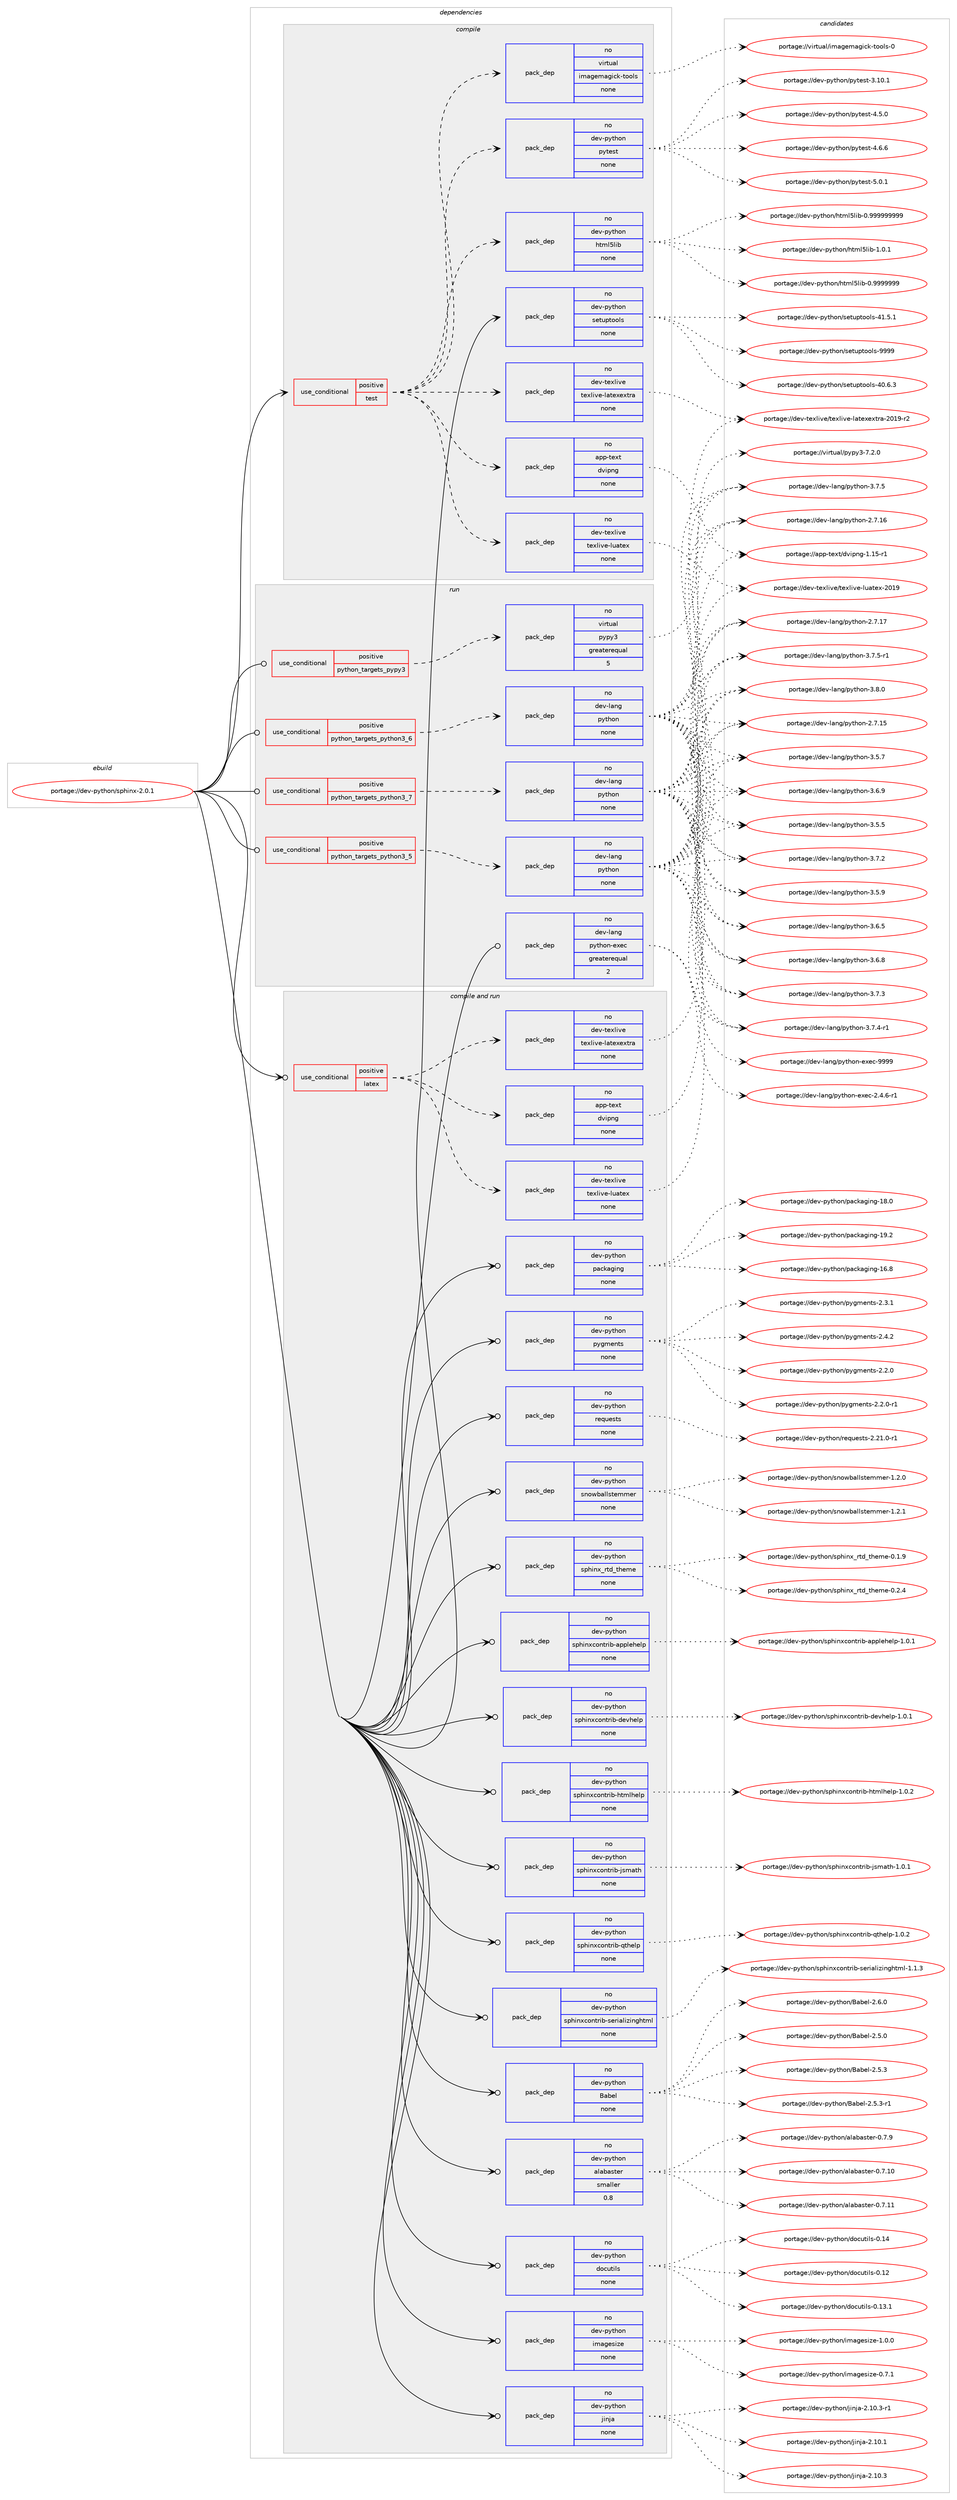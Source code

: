 digraph prolog {

# *************
# Graph options
# *************

newrank=true;
concentrate=true;
compound=true;
graph [rankdir=LR,fontname=Helvetica,fontsize=10,ranksep=1.5];#, ranksep=2.5, nodesep=0.2];
edge  [arrowhead=vee];
node  [fontname=Helvetica,fontsize=10];

# **********
# The ebuild
# **********

subgraph cluster_leftcol {
color=gray;
rank=same;
label=<<i>ebuild</i>>;
id [label="portage://dev-python/sphinx-2.0.1", color=red, width=4, href="../dev-python/sphinx-2.0.1.svg"];
}

# ****************
# The dependencies
# ****************

subgraph cluster_midcol {
color=gray;
label=<<i>dependencies</i>>;
subgraph cluster_compile {
fillcolor="#eeeeee";
style=filled;
label=<<i>compile</i>>;
subgraph cond38902 {
dependency172975 [label=<<TABLE BORDER="0" CELLBORDER="1" CELLSPACING="0" CELLPADDING="4"><TR><TD ROWSPAN="3" CELLPADDING="10">use_conditional</TD></TR><TR><TD>positive</TD></TR><TR><TD>test</TD></TR></TABLE>>, shape=none, color=red];
subgraph pack130670 {
dependency172976 [label=<<TABLE BORDER="0" CELLBORDER="1" CELLSPACING="0" CELLPADDING="4" WIDTH="220"><TR><TD ROWSPAN="6" CELLPADDING="30">pack_dep</TD></TR><TR><TD WIDTH="110">no</TD></TR><TR><TD>dev-python</TD></TR><TR><TD>html5lib</TD></TR><TR><TD>none</TD></TR><TR><TD></TD></TR></TABLE>>, shape=none, color=blue];
}
dependency172975:e -> dependency172976:w [weight=20,style="dashed",arrowhead="vee"];
subgraph pack130671 {
dependency172977 [label=<<TABLE BORDER="0" CELLBORDER="1" CELLSPACING="0" CELLPADDING="4" WIDTH="220"><TR><TD ROWSPAN="6" CELLPADDING="30">pack_dep</TD></TR><TR><TD WIDTH="110">no</TD></TR><TR><TD>dev-python</TD></TR><TR><TD>pytest</TD></TR><TR><TD>none</TD></TR><TR><TD></TD></TR></TABLE>>, shape=none, color=blue];
}
dependency172975:e -> dependency172977:w [weight=20,style="dashed",arrowhead="vee"];
subgraph pack130672 {
dependency172978 [label=<<TABLE BORDER="0" CELLBORDER="1" CELLSPACING="0" CELLPADDING="4" WIDTH="220"><TR><TD ROWSPAN="6" CELLPADDING="30">pack_dep</TD></TR><TR><TD WIDTH="110">no</TD></TR><TR><TD>virtual</TD></TR><TR><TD>imagemagick-tools</TD></TR><TR><TD>none</TD></TR><TR><TD></TD></TR></TABLE>>, shape=none, color=blue];
}
dependency172975:e -> dependency172978:w [weight=20,style="dashed",arrowhead="vee"];
subgraph pack130673 {
dependency172979 [label=<<TABLE BORDER="0" CELLBORDER="1" CELLSPACING="0" CELLPADDING="4" WIDTH="220"><TR><TD ROWSPAN="6" CELLPADDING="30">pack_dep</TD></TR><TR><TD WIDTH="110">no</TD></TR><TR><TD>dev-texlive</TD></TR><TR><TD>texlive-latexextra</TD></TR><TR><TD>none</TD></TR><TR><TD></TD></TR></TABLE>>, shape=none, color=blue];
}
dependency172975:e -> dependency172979:w [weight=20,style="dashed",arrowhead="vee"];
subgraph pack130674 {
dependency172980 [label=<<TABLE BORDER="0" CELLBORDER="1" CELLSPACING="0" CELLPADDING="4" WIDTH="220"><TR><TD ROWSPAN="6" CELLPADDING="30">pack_dep</TD></TR><TR><TD WIDTH="110">no</TD></TR><TR><TD>dev-texlive</TD></TR><TR><TD>texlive-luatex</TD></TR><TR><TD>none</TD></TR><TR><TD></TD></TR></TABLE>>, shape=none, color=blue];
}
dependency172975:e -> dependency172980:w [weight=20,style="dashed",arrowhead="vee"];
subgraph pack130675 {
dependency172981 [label=<<TABLE BORDER="0" CELLBORDER="1" CELLSPACING="0" CELLPADDING="4" WIDTH="220"><TR><TD ROWSPAN="6" CELLPADDING="30">pack_dep</TD></TR><TR><TD WIDTH="110">no</TD></TR><TR><TD>app-text</TD></TR><TR><TD>dvipng</TD></TR><TR><TD>none</TD></TR><TR><TD></TD></TR></TABLE>>, shape=none, color=blue];
}
dependency172975:e -> dependency172981:w [weight=20,style="dashed",arrowhead="vee"];
}
id:e -> dependency172975:w [weight=20,style="solid",arrowhead="vee"];
subgraph pack130676 {
dependency172982 [label=<<TABLE BORDER="0" CELLBORDER="1" CELLSPACING="0" CELLPADDING="4" WIDTH="220"><TR><TD ROWSPAN="6" CELLPADDING="30">pack_dep</TD></TR><TR><TD WIDTH="110">no</TD></TR><TR><TD>dev-python</TD></TR><TR><TD>setuptools</TD></TR><TR><TD>none</TD></TR><TR><TD></TD></TR></TABLE>>, shape=none, color=blue];
}
id:e -> dependency172982:w [weight=20,style="solid",arrowhead="vee"];
}
subgraph cluster_compileandrun {
fillcolor="#eeeeee";
style=filled;
label=<<i>compile and run</i>>;
subgraph cond38903 {
dependency172983 [label=<<TABLE BORDER="0" CELLBORDER="1" CELLSPACING="0" CELLPADDING="4"><TR><TD ROWSPAN="3" CELLPADDING="10">use_conditional</TD></TR><TR><TD>positive</TD></TR><TR><TD>latex</TD></TR></TABLE>>, shape=none, color=red];
subgraph pack130677 {
dependency172984 [label=<<TABLE BORDER="0" CELLBORDER="1" CELLSPACING="0" CELLPADDING="4" WIDTH="220"><TR><TD ROWSPAN="6" CELLPADDING="30">pack_dep</TD></TR><TR><TD WIDTH="110">no</TD></TR><TR><TD>dev-texlive</TD></TR><TR><TD>texlive-latexextra</TD></TR><TR><TD>none</TD></TR><TR><TD></TD></TR></TABLE>>, shape=none, color=blue];
}
dependency172983:e -> dependency172984:w [weight=20,style="dashed",arrowhead="vee"];
subgraph pack130678 {
dependency172985 [label=<<TABLE BORDER="0" CELLBORDER="1" CELLSPACING="0" CELLPADDING="4" WIDTH="220"><TR><TD ROWSPAN="6" CELLPADDING="30">pack_dep</TD></TR><TR><TD WIDTH="110">no</TD></TR><TR><TD>dev-texlive</TD></TR><TR><TD>texlive-luatex</TD></TR><TR><TD>none</TD></TR><TR><TD></TD></TR></TABLE>>, shape=none, color=blue];
}
dependency172983:e -> dependency172985:w [weight=20,style="dashed",arrowhead="vee"];
subgraph pack130679 {
dependency172986 [label=<<TABLE BORDER="0" CELLBORDER="1" CELLSPACING="0" CELLPADDING="4" WIDTH="220"><TR><TD ROWSPAN="6" CELLPADDING="30">pack_dep</TD></TR><TR><TD WIDTH="110">no</TD></TR><TR><TD>app-text</TD></TR><TR><TD>dvipng</TD></TR><TR><TD>none</TD></TR><TR><TD></TD></TR></TABLE>>, shape=none, color=blue];
}
dependency172983:e -> dependency172986:w [weight=20,style="dashed",arrowhead="vee"];
}
id:e -> dependency172983:w [weight=20,style="solid",arrowhead="odotvee"];
subgraph pack130680 {
dependency172987 [label=<<TABLE BORDER="0" CELLBORDER="1" CELLSPACING="0" CELLPADDING="4" WIDTH="220"><TR><TD ROWSPAN="6" CELLPADDING="30">pack_dep</TD></TR><TR><TD WIDTH="110">no</TD></TR><TR><TD>dev-python</TD></TR><TR><TD>Babel</TD></TR><TR><TD>none</TD></TR><TR><TD></TD></TR></TABLE>>, shape=none, color=blue];
}
id:e -> dependency172987:w [weight=20,style="solid",arrowhead="odotvee"];
subgraph pack130681 {
dependency172988 [label=<<TABLE BORDER="0" CELLBORDER="1" CELLSPACING="0" CELLPADDING="4" WIDTH="220"><TR><TD ROWSPAN="6" CELLPADDING="30">pack_dep</TD></TR><TR><TD WIDTH="110">no</TD></TR><TR><TD>dev-python</TD></TR><TR><TD>alabaster</TD></TR><TR><TD>smaller</TD></TR><TR><TD>0.8</TD></TR></TABLE>>, shape=none, color=blue];
}
id:e -> dependency172988:w [weight=20,style="solid",arrowhead="odotvee"];
subgraph pack130682 {
dependency172989 [label=<<TABLE BORDER="0" CELLBORDER="1" CELLSPACING="0" CELLPADDING="4" WIDTH="220"><TR><TD ROWSPAN="6" CELLPADDING="30">pack_dep</TD></TR><TR><TD WIDTH="110">no</TD></TR><TR><TD>dev-python</TD></TR><TR><TD>docutils</TD></TR><TR><TD>none</TD></TR><TR><TD></TD></TR></TABLE>>, shape=none, color=blue];
}
id:e -> dependency172989:w [weight=20,style="solid",arrowhead="odotvee"];
subgraph pack130683 {
dependency172990 [label=<<TABLE BORDER="0" CELLBORDER="1" CELLSPACING="0" CELLPADDING="4" WIDTH="220"><TR><TD ROWSPAN="6" CELLPADDING="30">pack_dep</TD></TR><TR><TD WIDTH="110">no</TD></TR><TR><TD>dev-python</TD></TR><TR><TD>imagesize</TD></TR><TR><TD>none</TD></TR><TR><TD></TD></TR></TABLE>>, shape=none, color=blue];
}
id:e -> dependency172990:w [weight=20,style="solid",arrowhead="odotvee"];
subgraph pack130684 {
dependency172991 [label=<<TABLE BORDER="0" CELLBORDER="1" CELLSPACING="0" CELLPADDING="4" WIDTH="220"><TR><TD ROWSPAN="6" CELLPADDING="30">pack_dep</TD></TR><TR><TD WIDTH="110">no</TD></TR><TR><TD>dev-python</TD></TR><TR><TD>jinja</TD></TR><TR><TD>none</TD></TR><TR><TD></TD></TR></TABLE>>, shape=none, color=blue];
}
id:e -> dependency172991:w [weight=20,style="solid",arrowhead="odotvee"];
subgraph pack130685 {
dependency172992 [label=<<TABLE BORDER="0" CELLBORDER="1" CELLSPACING="0" CELLPADDING="4" WIDTH="220"><TR><TD ROWSPAN="6" CELLPADDING="30">pack_dep</TD></TR><TR><TD WIDTH="110">no</TD></TR><TR><TD>dev-python</TD></TR><TR><TD>packaging</TD></TR><TR><TD>none</TD></TR><TR><TD></TD></TR></TABLE>>, shape=none, color=blue];
}
id:e -> dependency172992:w [weight=20,style="solid",arrowhead="odotvee"];
subgraph pack130686 {
dependency172993 [label=<<TABLE BORDER="0" CELLBORDER="1" CELLSPACING="0" CELLPADDING="4" WIDTH="220"><TR><TD ROWSPAN="6" CELLPADDING="30">pack_dep</TD></TR><TR><TD WIDTH="110">no</TD></TR><TR><TD>dev-python</TD></TR><TR><TD>pygments</TD></TR><TR><TD>none</TD></TR><TR><TD></TD></TR></TABLE>>, shape=none, color=blue];
}
id:e -> dependency172993:w [weight=20,style="solid",arrowhead="odotvee"];
subgraph pack130687 {
dependency172994 [label=<<TABLE BORDER="0" CELLBORDER="1" CELLSPACING="0" CELLPADDING="4" WIDTH="220"><TR><TD ROWSPAN="6" CELLPADDING="30">pack_dep</TD></TR><TR><TD WIDTH="110">no</TD></TR><TR><TD>dev-python</TD></TR><TR><TD>requests</TD></TR><TR><TD>none</TD></TR><TR><TD></TD></TR></TABLE>>, shape=none, color=blue];
}
id:e -> dependency172994:w [weight=20,style="solid",arrowhead="odotvee"];
subgraph pack130688 {
dependency172995 [label=<<TABLE BORDER="0" CELLBORDER="1" CELLSPACING="0" CELLPADDING="4" WIDTH="220"><TR><TD ROWSPAN="6" CELLPADDING="30">pack_dep</TD></TR><TR><TD WIDTH="110">no</TD></TR><TR><TD>dev-python</TD></TR><TR><TD>snowballstemmer</TD></TR><TR><TD>none</TD></TR><TR><TD></TD></TR></TABLE>>, shape=none, color=blue];
}
id:e -> dependency172995:w [weight=20,style="solid",arrowhead="odotvee"];
subgraph pack130689 {
dependency172996 [label=<<TABLE BORDER="0" CELLBORDER="1" CELLSPACING="0" CELLPADDING="4" WIDTH="220"><TR><TD ROWSPAN="6" CELLPADDING="30">pack_dep</TD></TR><TR><TD WIDTH="110">no</TD></TR><TR><TD>dev-python</TD></TR><TR><TD>sphinx_rtd_theme</TD></TR><TR><TD>none</TD></TR><TR><TD></TD></TR></TABLE>>, shape=none, color=blue];
}
id:e -> dependency172996:w [weight=20,style="solid",arrowhead="odotvee"];
subgraph pack130690 {
dependency172997 [label=<<TABLE BORDER="0" CELLBORDER="1" CELLSPACING="0" CELLPADDING="4" WIDTH="220"><TR><TD ROWSPAN="6" CELLPADDING="30">pack_dep</TD></TR><TR><TD WIDTH="110">no</TD></TR><TR><TD>dev-python</TD></TR><TR><TD>sphinxcontrib-applehelp</TD></TR><TR><TD>none</TD></TR><TR><TD></TD></TR></TABLE>>, shape=none, color=blue];
}
id:e -> dependency172997:w [weight=20,style="solid",arrowhead="odotvee"];
subgraph pack130691 {
dependency172998 [label=<<TABLE BORDER="0" CELLBORDER="1" CELLSPACING="0" CELLPADDING="4" WIDTH="220"><TR><TD ROWSPAN="6" CELLPADDING="30">pack_dep</TD></TR><TR><TD WIDTH="110">no</TD></TR><TR><TD>dev-python</TD></TR><TR><TD>sphinxcontrib-devhelp</TD></TR><TR><TD>none</TD></TR><TR><TD></TD></TR></TABLE>>, shape=none, color=blue];
}
id:e -> dependency172998:w [weight=20,style="solid",arrowhead="odotvee"];
subgraph pack130692 {
dependency172999 [label=<<TABLE BORDER="0" CELLBORDER="1" CELLSPACING="0" CELLPADDING="4" WIDTH="220"><TR><TD ROWSPAN="6" CELLPADDING="30">pack_dep</TD></TR><TR><TD WIDTH="110">no</TD></TR><TR><TD>dev-python</TD></TR><TR><TD>sphinxcontrib-htmlhelp</TD></TR><TR><TD>none</TD></TR><TR><TD></TD></TR></TABLE>>, shape=none, color=blue];
}
id:e -> dependency172999:w [weight=20,style="solid",arrowhead="odotvee"];
subgraph pack130693 {
dependency173000 [label=<<TABLE BORDER="0" CELLBORDER="1" CELLSPACING="0" CELLPADDING="4" WIDTH="220"><TR><TD ROWSPAN="6" CELLPADDING="30">pack_dep</TD></TR><TR><TD WIDTH="110">no</TD></TR><TR><TD>dev-python</TD></TR><TR><TD>sphinxcontrib-jsmath</TD></TR><TR><TD>none</TD></TR><TR><TD></TD></TR></TABLE>>, shape=none, color=blue];
}
id:e -> dependency173000:w [weight=20,style="solid",arrowhead="odotvee"];
subgraph pack130694 {
dependency173001 [label=<<TABLE BORDER="0" CELLBORDER="1" CELLSPACING="0" CELLPADDING="4" WIDTH="220"><TR><TD ROWSPAN="6" CELLPADDING="30">pack_dep</TD></TR><TR><TD WIDTH="110">no</TD></TR><TR><TD>dev-python</TD></TR><TR><TD>sphinxcontrib-qthelp</TD></TR><TR><TD>none</TD></TR><TR><TD></TD></TR></TABLE>>, shape=none, color=blue];
}
id:e -> dependency173001:w [weight=20,style="solid",arrowhead="odotvee"];
subgraph pack130695 {
dependency173002 [label=<<TABLE BORDER="0" CELLBORDER="1" CELLSPACING="0" CELLPADDING="4" WIDTH="220"><TR><TD ROWSPAN="6" CELLPADDING="30">pack_dep</TD></TR><TR><TD WIDTH="110">no</TD></TR><TR><TD>dev-python</TD></TR><TR><TD>sphinxcontrib-serializinghtml</TD></TR><TR><TD>none</TD></TR><TR><TD></TD></TR></TABLE>>, shape=none, color=blue];
}
id:e -> dependency173002:w [weight=20,style="solid",arrowhead="odotvee"];
}
subgraph cluster_run {
fillcolor="#eeeeee";
style=filled;
label=<<i>run</i>>;
subgraph cond38904 {
dependency173003 [label=<<TABLE BORDER="0" CELLBORDER="1" CELLSPACING="0" CELLPADDING="4"><TR><TD ROWSPAN="3" CELLPADDING="10">use_conditional</TD></TR><TR><TD>positive</TD></TR><TR><TD>python_targets_pypy3</TD></TR></TABLE>>, shape=none, color=red];
subgraph pack130696 {
dependency173004 [label=<<TABLE BORDER="0" CELLBORDER="1" CELLSPACING="0" CELLPADDING="4" WIDTH="220"><TR><TD ROWSPAN="6" CELLPADDING="30">pack_dep</TD></TR><TR><TD WIDTH="110">no</TD></TR><TR><TD>virtual</TD></TR><TR><TD>pypy3</TD></TR><TR><TD>greaterequal</TD></TR><TR><TD>5</TD></TR></TABLE>>, shape=none, color=blue];
}
dependency173003:e -> dependency173004:w [weight=20,style="dashed",arrowhead="vee"];
}
id:e -> dependency173003:w [weight=20,style="solid",arrowhead="odot"];
subgraph cond38905 {
dependency173005 [label=<<TABLE BORDER="0" CELLBORDER="1" CELLSPACING="0" CELLPADDING="4"><TR><TD ROWSPAN="3" CELLPADDING="10">use_conditional</TD></TR><TR><TD>positive</TD></TR><TR><TD>python_targets_python3_5</TD></TR></TABLE>>, shape=none, color=red];
subgraph pack130697 {
dependency173006 [label=<<TABLE BORDER="0" CELLBORDER="1" CELLSPACING="0" CELLPADDING="4" WIDTH="220"><TR><TD ROWSPAN="6" CELLPADDING="30">pack_dep</TD></TR><TR><TD WIDTH="110">no</TD></TR><TR><TD>dev-lang</TD></TR><TR><TD>python</TD></TR><TR><TD>none</TD></TR><TR><TD></TD></TR></TABLE>>, shape=none, color=blue];
}
dependency173005:e -> dependency173006:w [weight=20,style="dashed",arrowhead="vee"];
}
id:e -> dependency173005:w [weight=20,style="solid",arrowhead="odot"];
subgraph cond38906 {
dependency173007 [label=<<TABLE BORDER="0" CELLBORDER="1" CELLSPACING="0" CELLPADDING="4"><TR><TD ROWSPAN="3" CELLPADDING="10">use_conditional</TD></TR><TR><TD>positive</TD></TR><TR><TD>python_targets_python3_6</TD></TR></TABLE>>, shape=none, color=red];
subgraph pack130698 {
dependency173008 [label=<<TABLE BORDER="0" CELLBORDER="1" CELLSPACING="0" CELLPADDING="4" WIDTH="220"><TR><TD ROWSPAN="6" CELLPADDING="30">pack_dep</TD></TR><TR><TD WIDTH="110">no</TD></TR><TR><TD>dev-lang</TD></TR><TR><TD>python</TD></TR><TR><TD>none</TD></TR><TR><TD></TD></TR></TABLE>>, shape=none, color=blue];
}
dependency173007:e -> dependency173008:w [weight=20,style="dashed",arrowhead="vee"];
}
id:e -> dependency173007:w [weight=20,style="solid",arrowhead="odot"];
subgraph cond38907 {
dependency173009 [label=<<TABLE BORDER="0" CELLBORDER="1" CELLSPACING="0" CELLPADDING="4"><TR><TD ROWSPAN="3" CELLPADDING="10">use_conditional</TD></TR><TR><TD>positive</TD></TR><TR><TD>python_targets_python3_7</TD></TR></TABLE>>, shape=none, color=red];
subgraph pack130699 {
dependency173010 [label=<<TABLE BORDER="0" CELLBORDER="1" CELLSPACING="0" CELLPADDING="4" WIDTH="220"><TR><TD ROWSPAN="6" CELLPADDING="30">pack_dep</TD></TR><TR><TD WIDTH="110">no</TD></TR><TR><TD>dev-lang</TD></TR><TR><TD>python</TD></TR><TR><TD>none</TD></TR><TR><TD></TD></TR></TABLE>>, shape=none, color=blue];
}
dependency173009:e -> dependency173010:w [weight=20,style="dashed",arrowhead="vee"];
}
id:e -> dependency173009:w [weight=20,style="solid",arrowhead="odot"];
subgraph pack130700 {
dependency173011 [label=<<TABLE BORDER="0" CELLBORDER="1" CELLSPACING="0" CELLPADDING="4" WIDTH="220"><TR><TD ROWSPAN="6" CELLPADDING="30">pack_dep</TD></TR><TR><TD WIDTH="110">no</TD></TR><TR><TD>dev-lang</TD></TR><TR><TD>python-exec</TD></TR><TR><TD>greaterequal</TD></TR><TR><TD>2</TD></TR></TABLE>>, shape=none, color=blue];
}
id:e -> dependency173011:w [weight=20,style="solid",arrowhead="odot"];
}
}

# **************
# The candidates
# **************

subgraph cluster_choices {
rank=same;
color=gray;
label=<<i>candidates</i>>;

subgraph choice130670 {
color=black;
nodesep=1;
choiceportage1001011184511212111610411111047104116109108531081059845484657575757575757 [label="portage://dev-python/html5lib-0.9999999", color=red, width=4,href="../dev-python/html5lib-0.9999999.svg"];
choiceportage10010111845112121116104111110471041161091085310810598454846575757575757575757 [label="portage://dev-python/html5lib-0.999999999", color=red, width=4,href="../dev-python/html5lib-0.999999999.svg"];
choiceportage10010111845112121116104111110471041161091085310810598454946484649 [label="portage://dev-python/html5lib-1.0.1", color=red, width=4,href="../dev-python/html5lib-1.0.1.svg"];
dependency172976:e -> choiceportage1001011184511212111610411111047104116109108531081059845484657575757575757:w [style=dotted,weight="100"];
dependency172976:e -> choiceportage10010111845112121116104111110471041161091085310810598454846575757575757575757:w [style=dotted,weight="100"];
dependency172976:e -> choiceportage10010111845112121116104111110471041161091085310810598454946484649:w [style=dotted,weight="100"];
}
subgraph choice130671 {
color=black;
nodesep=1;
choiceportage100101118451121211161041111104711212111610111511645514649484649 [label="portage://dev-python/pytest-3.10.1", color=red, width=4,href="../dev-python/pytest-3.10.1.svg"];
choiceportage1001011184511212111610411111047112121116101115116455246534648 [label="portage://dev-python/pytest-4.5.0", color=red, width=4,href="../dev-python/pytest-4.5.0.svg"];
choiceportage1001011184511212111610411111047112121116101115116455246544654 [label="portage://dev-python/pytest-4.6.6", color=red, width=4,href="../dev-python/pytest-4.6.6.svg"];
choiceportage1001011184511212111610411111047112121116101115116455346484649 [label="portage://dev-python/pytest-5.0.1", color=red, width=4,href="../dev-python/pytest-5.0.1.svg"];
dependency172977:e -> choiceportage100101118451121211161041111104711212111610111511645514649484649:w [style=dotted,weight="100"];
dependency172977:e -> choiceportage1001011184511212111610411111047112121116101115116455246534648:w [style=dotted,weight="100"];
dependency172977:e -> choiceportage1001011184511212111610411111047112121116101115116455246544654:w [style=dotted,weight="100"];
dependency172977:e -> choiceportage1001011184511212111610411111047112121116101115116455346484649:w [style=dotted,weight="100"];
}
subgraph choice130672 {
color=black;
nodesep=1;
choiceportage1181051141161179710847105109971031011099710310599107451161111111081154548 [label="portage://virtual/imagemagick-tools-0", color=red, width=4,href="../virtual/imagemagick-tools-0.svg"];
dependency172978:e -> choiceportage1181051141161179710847105109971031011099710310599107451161111111081154548:w [style=dotted,weight="100"];
}
subgraph choice130673 {
color=black;
nodesep=1;
choiceportage100101118451161011201081051181014711610112010810511810145108971161011201011201161149745504849574511450 [label="portage://dev-texlive/texlive-latexextra-2019-r2", color=red, width=4,href="../dev-texlive/texlive-latexextra-2019-r2.svg"];
dependency172979:e -> choiceportage100101118451161011201081051181014711610112010810511810145108971161011201011201161149745504849574511450:w [style=dotted,weight="100"];
}
subgraph choice130674 {
color=black;
nodesep=1;
choiceportage100101118451161011201081051181014711610112010810511810145108117971161011204550484957 [label="portage://dev-texlive/texlive-luatex-2019", color=red, width=4,href="../dev-texlive/texlive-luatex-2019.svg"];
dependency172980:e -> choiceportage100101118451161011201081051181014711610112010810511810145108117971161011204550484957:w [style=dotted,weight="100"];
}
subgraph choice130675 {
color=black;
nodesep=1;
choiceportage97112112451161011201164710011810511211010345494649534511449 [label="portage://app-text/dvipng-1.15-r1", color=red, width=4,href="../app-text/dvipng-1.15-r1.svg"];
dependency172981:e -> choiceportage97112112451161011201164710011810511211010345494649534511449:w [style=dotted,weight="100"];
}
subgraph choice130676 {
color=black;
nodesep=1;
choiceportage100101118451121211161041111104711510111611711211611111110811545524846544651 [label="portage://dev-python/setuptools-40.6.3", color=red, width=4,href="../dev-python/setuptools-40.6.3.svg"];
choiceportage100101118451121211161041111104711510111611711211611111110811545524946534649 [label="portage://dev-python/setuptools-41.5.1", color=red, width=4,href="../dev-python/setuptools-41.5.1.svg"];
choiceportage10010111845112121116104111110471151011161171121161111111081154557575757 [label="portage://dev-python/setuptools-9999", color=red, width=4,href="../dev-python/setuptools-9999.svg"];
dependency172982:e -> choiceportage100101118451121211161041111104711510111611711211611111110811545524846544651:w [style=dotted,weight="100"];
dependency172982:e -> choiceportage100101118451121211161041111104711510111611711211611111110811545524946534649:w [style=dotted,weight="100"];
dependency172982:e -> choiceportage10010111845112121116104111110471151011161171121161111111081154557575757:w [style=dotted,weight="100"];
}
subgraph choice130677 {
color=black;
nodesep=1;
choiceportage100101118451161011201081051181014711610112010810511810145108971161011201011201161149745504849574511450 [label="portage://dev-texlive/texlive-latexextra-2019-r2", color=red, width=4,href="../dev-texlive/texlive-latexextra-2019-r2.svg"];
dependency172984:e -> choiceportage100101118451161011201081051181014711610112010810511810145108971161011201011201161149745504849574511450:w [style=dotted,weight="100"];
}
subgraph choice130678 {
color=black;
nodesep=1;
choiceportage100101118451161011201081051181014711610112010810511810145108117971161011204550484957 [label="portage://dev-texlive/texlive-luatex-2019", color=red, width=4,href="../dev-texlive/texlive-luatex-2019.svg"];
dependency172985:e -> choiceportage100101118451161011201081051181014711610112010810511810145108117971161011204550484957:w [style=dotted,weight="100"];
}
subgraph choice130679 {
color=black;
nodesep=1;
choiceportage97112112451161011201164710011810511211010345494649534511449 [label="portage://app-text/dvipng-1.15-r1", color=red, width=4,href="../app-text/dvipng-1.15-r1.svg"];
dependency172986:e -> choiceportage97112112451161011201164710011810511211010345494649534511449:w [style=dotted,weight="100"];
}
subgraph choice130680 {
color=black;
nodesep=1;
choiceportage1001011184511212111610411111047669798101108455046534648 [label="portage://dev-python/Babel-2.5.0", color=red, width=4,href="../dev-python/Babel-2.5.0.svg"];
choiceportage1001011184511212111610411111047669798101108455046534651 [label="portage://dev-python/Babel-2.5.3", color=red, width=4,href="../dev-python/Babel-2.5.3.svg"];
choiceportage10010111845112121116104111110476697981011084550465346514511449 [label="portage://dev-python/Babel-2.5.3-r1", color=red, width=4,href="../dev-python/Babel-2.5.3-r1.svg"];
choiceportage1001011184511212111610411111047669798101108455046544648 [label="portage://dev-python/Babel-2.6.0", color=red, width=4,href="../dev-python/Babel-2.6.0.svg"];
dependency172987:e -> choiceportage1001011184511212111610411111047669798101108455046534648:w [style=dotted,weight="100"];
dependency172987:e -> choiceportage1001011184511212111610411111047669798101108455046534651:w [style=dotted,weight="100"];
dependency172987:e -> choiceportage10010111845112121116104111110476697981011084550465346514511449:w [style=dotted,weight="100"];
dependency172987:e -> choiceportage1001011184511212111610411111047669798101108455046544648:w [style=dotted,weight="100"];
}
subgraph choice130681 {
color=black;
nodesep=1;
choiceportage10010111845112121116104111110479710897989711511610111445484655464948 [label="portage://dev-python/alabaster-0.7.10", color=red, width=4,href="../dev-python/alabaster-0.7.10.svg"];
choiceportage10010111845112121116104111110479710897989711511610111445484655464949 [label="portage://dev-python/alabaster-0.7.11", color=red, width=4,href="../dev-python/alabaster-0.7.11.svg"];
choiceportage100101118451121211161041111104797108979897115116101114454846554657 [label="portage://dev-python/alabaster-0.7.9", color=red, width=4,href="../dev-python/alabaster-0.7.9.svg"];
dependency172988:e -> choiceportage10010111845112121116104111110479710897989711511610111445484655464948:w [style=dotted,weight="100"];
dependency172988:e -> choiceportage10010111845112121116104111110479710897989711511610111445484655464949:w [style=dotted,weight="100"];
dependency172988:e -> choiceportage100101118451121211161041111104797108979897115116101114454846554657:w [style=dotted,weight="100"];
}
subgraph choice130682 {
color=black;
nodesep=1;
choiceportage1001011184511212111610411111047100111991171161051081154548464950 [label="portage://dev-python/docutils-0.12", color=red, width=4,href="../dev-python/docutils-0.12.svg"];
choiceportage10010111845112121116104111110471001119911711610510811545484649514649 [label="portage://dev-python/docutils-0.13.1", color=red, width=4,href="../dev-python/docutils-0.13.1.svg"];
choiceportage1001011184511212111610411111047100111991171161051081154548464952 [label="portage://dev-python/docutils-0.14", color=red, width=4,href="../dev-python/docutils-0.14.svg"];
dependency172989:e -> choiceportage1001011184511212111610411111047100111991171161051081154548464950:w [style=dotted,weight="100"];
dependency172989:e -> choiceportage10010111845112121116104111110471001119911711610510811545484649514649:w [style=dotted,weight="100"];
dependency172989:e -> choiceportage1001011184511212111610411111047100111991171161051081154548464952:w [style=dotted,weight="100"];
}
subgraph choice130683 {
color=black;
nodesep=1;
choiceportage100101118451121211161041111104710510997103101115105122101454846554649 [label="portage://dev-python/imagesize-0.7.1", color=red, width=4,href="../dev-python/imagesize-0.7.1.svg"];
choiceportage100101118451121211161041111104710510997103101115105122101454946484648 [label="portage://dev-python/imagesize-1.0.0", color=red, width=4,href="../dev-python/imagesize-1.0.0.svg"];
dependency172990:e -> choiceportage100101118451121211161041111104710510997103101115105122101454846554649:w [style=dotted,weight="100"];
dependency172990:e -> choiceportage100101118451121211161041111104710510997103101115105122101454946484648:w [style=dotted,weight="100"];
}
subgraph choice130684 {
color=black;
nodesep=1;
choiceportage10010111845112121116104111110471061051101069745504649484649 [label="portage://dev-python/jinja-2.10.1", color=red, width=4,href="../dev-python/jinja-2.10.1.svg"];
choiceportage10010111845112121116104111110471061051101069745504649484651 [label="portage://dev-python/jinja-2.10.3", color=red, width=4,href="../dev-python/jinja-2.10.3.svg"];
choiceportage100101118451121211161041111104710610511010697455046494846514511449 [label="portage://dev-python/jinja-2.10.3-r1", color=red, width=4,href="../dev-python/jinja-2.10.3-r1.svg"];
dependency172991:e -> choiceportage10010111845112121116104111110471061051101069745504649484649:w [style=dotted,weight="100"];
dependency172991:e -> choiceportage10010111845112121116104111110471061051101069745504649484651:w [style=dotted,weight="100"];
dependency172991:e -> choiceportage100101118451121211161041111104710610511010697455046494846514511449:w [style=dotted,weight="100"];
}
subgraph choice130685 {
color=black;
nodesep=1;
choiceportage10010111845112121116104111110471129799107971031051101034549544656 [label="portage://dev-python/packaging-16.8", color=red, width=4,href="../dev-python/packaging-16.8.svg"];
choiceportage10010111845112121116104111110471129799107971031051101034549564648 [label="portage://dev-python/packaging-18.0", color=red, width=4,href="../dev-python/packaging-18.0.svg"];
choiceportage10010111845112121116104111110471129799107971031051101034549574650 [label="portage://dev-python/packaging-19.2", color=red, width=4,href="../dev-python/packaging-19.2.svg"];
dependency172992:e -> choiceportage10010111845112121116104111110471129799107971031051101034549544656:w [style=dotted,weight="100"];
dependency172992:e -> choiceportage10010111845112121116104111110471129799107971031051101034549564648:w [style=dotted,weight="100"];
dependency172992:e -> choiceportage10010111845112121116104111110471129799107971031051101034549574650:w [style=dotted,weight="100"];
}
subgraph choice130686 {
color=black;
nodesep=1;
choiceportage1001011184511212111610411111047112121103109101110116115455046504648 [label="portage://dev-python/pygments-2.2.0", color=red, width=4,href="../dev-python/pygments-2.2.0.svg"];
choiceportage10010111845112121116104111110471121211031091011101161154550465046484511449 [label="portage://dev-python/pygments-2.2.0-r1", color=red, width=4,href="../dev-python/pygments-2.2.0-r1.svg"];
choiceportage1001011184511212111610411111047112121103109101110116115455046514649 [label="portage://dev-python/pygments-2.3.1", color=red, width=4,href="../dev-python/pygments-2.3.1.svg"];
choiceportage1001011184511212111610411111047112121103109101110116115455046524650 [label="portage://dev-python/pygments-2.4.2", color=red, width=4,href="../dev-python/pygments-2.4.2.svg"];
dependency172993:e -> choiceportage1001011184511212111610411111047112121103109101110116115455046504648:w [style=dotted,weight="100"];
dependency172993:e -> choiceportage10010111845112121116104111110471121211031091011101161154550465046484511449:w [style=dotted,weight="100"];
dependency172993:e -> choiceportage1001011184511212111610411111047112121103109101110116115455046514649:w [style=dotted,weight="100"];
dependency172993:e -> choiceportage1001011184511212111610411111047112121103109101110116115455046524650:w [style=dotted,weight="100"];
}
subgraph choice130687 {
color=black;
nodesep=1;
choiceportage1001011184511212111610411111047114101113117101115116115455046504946484511449 [label="portage://dev-python/requests-2.21.0-r1", color=red, width=4,href="../dev-python/requests-2.21.0-r1.svg"];
dependency172994:e -> choiceportage1001011184511212111610411111047114101113117101115116115455046504946484511449:w [style=dotted,weight="100"];
}
subgraph choice130688 {
color=black;
nodesep=1;
choiceportage10010111845112121116104111110471151101111199897108108115116101109109101114454946504648 [label="portage://dev-python/snowballstemmer-1.2.0", color=red, width=4,href="../dev-python/snowballstemmer-1.2.0.svg"];
choiceportage10010111845112121116104111110471151101111199897108108115116101109109101114454946504649 [label="portage://dev-python/snowballstemmer-1.2.1", color=red, width=4,href="../dev-python/snowballstemmer-1.2.1.svg"];
dependency172995:e -> choiceportage10010111845112121116104111110471151101111199897108108115116101109109101114454946504648:w [style=dotted,weight="100"];
dependency172995:e -> choiceportage10010111845112121116104111110471151101111199897108108115116101109109101114454946504649:w [style=dotted,weight="100"];
}
subgraph choice130689 {
color=black;
nodesep=1;
choiceportage10010111845112121116104111110471151121041051101209511411610095116104101109101454846494657 [label="portage://dev-python/sphinx_rtd_theme-0.1.9", color=red, width=4,href="../dev-python/sphinx_rtd_theme-0.1.9.svg"];
choiceportage10010111845112121116104111110471151121041051101209511411610095116104101109101454846504652 [label="portage://dev-python/sphinx_rtd_theme-0.2.4", color=red, width=4,href="../dev-python/sphinx_rtd_theme-0.2.4.svg"];
dependency172996:e -> choiceportage10010111845112121116104111110471151121041051101209511411610095116104101109101454846494657:w [style=dotted,weight="100"];
dependency172996:e -> choiceportage10010111845112121116104111110471151121041051101209511411610095116104101109101454846504652:w [style=dotted,weight="100"];
}
subgraph choice130690 {
color=black;
nodesep=1;
choiceportage100101118451121211161041111104711511210410511012099111110116114105984597112112108101104101108112454946484649 [label="portage://dev-python/sphinxcontrib-applehelp-1.0.1", color=red, width=4,href="../dev-python/sphinxcontrib-applehelp-1.0.1.svg"];
dependency172997:e -> choiceportage100101118451121211161041111104711511210410511012099111110116114105984597112112108101104101108112454946484649:w [style=dotted,weight="100"];
}
subgraph choice130691 {
color=black;
nodesep=1;
choiceportage1001011184511212111610411111047115112104105110120991111101161141059845100101118104101108112454946484649 [label="portage://dev-python/sphinxcontrib-devhelp-1.0.1", color=red, width=4,href="../dev-python/sphinxcontrib-devhelp-1.0.1.svg"];
dependency172998:e -> choiceportage1001011184511212111610411111047115112104105110120991111101161141059845100101118104101108112454946484649:w [style=dotted,weight="100"];
}
subgraph choice130692 {
color=black;
nodesep=1;
choiceportage1001011184511212111610411111047115112104105110120991111101161141059845104116109108104101108112454946484650 [label="portage://dev-python/sphinxcontrib-htmlhelp-1.0.2", color=red, width=4,href="../dev-python/sphinxcontrib-htmlhelp-1.0.2.svg"];
dependency172999:e -> choiceportage1001011184511212111610411111047115112104105110120991111101161141059845104116109108104101108112454946484650:w [style=dotted,weight="100"];
}
subgraph choice130693 {
color=black;
nodesep=1;
choiceportage100101118451121211161041111104711511210410511012099111110116114105984510611510997116104454946484649 [label="portage://dev-python/sphinxcontrib-jsmath-1.0.1", color=red, width=4,href="../dev-python/sphinxcontrib-jsmath-1.0.1.svg"];
dependency173000:e -> choiceportage100101118451121211161041111104711511210410511012099111110116114105984510611510997116104454946484649:w [style=dotted,weight="100"];
}
subgraph choice130694 {
color=black;
nodesep=1;
choiceportage1001011184511212111610411111047115112104105110120991111101161141059845113116104101108112454946484650 [label="portage://dev-python/sphinxcontrib-qthelp-1.0.2", color=red, width=4,href="../dev-python/sphinxcontrib-qthelp-1.0.2.svg"];
dependency173001:e -> choiceportage1001011184511212111610411111047115112104105110120991111101161141059845113116104101108112454946484650:w [style=dotted,weight="100"];
}
subgraph choice130695 {
color=black;
nodesep=1;
choiceportage100101118451121211161041111104711511210410511012099111110116114105984511510111410597108105122105110103104116109108454946494651 [label="portage://dev-python/sphinxcontrib-serializinghtml-1.1.3", color=red, width=4,href="../dev-python/sphinxcontrib-serializinghtml-1.1.3.svg"];
dependency173002:e -> choiceportage100101118451121211161041111104711511210410511012099111110116114105984511510111410597108105122105110103104116109108454946494651:w [style=dotted,weight="100"];
}
subgraph choice130696 {
color=black;
nodesep=1;
choiceportage118105114116117971084711212111212151455546504648 [label="portage://virtual/pypy3-7.2.0", color=red, width=4,href="../virtual/pypy3-7.2.0.svg"];
dependency173004:e -> choiceportage118105114116117971084711212111212151455546504648:w [style=dotted,weight="100"];
}
subgraph choice130697 {
color=black;
nodesep=1;
choiceportage10010111845108971101034711212111610411111045504655464953 [label="portage://dev-lang/python-2.7.15", color=red, width=4,href="../dev-lang/python-2.7.15.svg"];
choiceportage10010111845108971101034711212111610411111045504655464954 [label="portage://dev-lang/python-2.7.16", color=red, width=4,href="../dev-lang/python-2.7.16.svg"];
choiceportage10010111845108971101034711212111610411111045504655464955 [label="portage://dev-lang/python-2.7.17", color=red, width=4,href="../dev-lang/python-2.7.17.svg"];
choiceportage100101118451089711010347112121116104111110455146534653 [label="portage://dev-lang/python-3.5.5", color=red, width=4,href="../dev-lang/python-3.5.5.svg"];
choiceportage100101118451089711010347112121116104111110455146534655 [label="portage://dev-lang/python-3.5.7", color=red, width=4,href="../dev-lang/python-3.5.7.svg"];
choiceportage100101118451089711010347112121116104111110455146534657 [label="portage://dev-lang/python-3.5.9", color=red, width=4,href="../dev-lang/python-3.5.9.svg"];
choiceportage100101118451089711010347112121116104111110455146544653 [label="portage://dev-lang/python-3.6.5", color=red, width=4,href="../dev-lang/python-3.6.5.svg"];
choiceportage100101118451089711010347112121116104111110455146544656 [label="portage://dev-lang/python-3.6.8", color=red, width=4,href="../dev-lang/python-3.6.8.svg"];
choiceportage100101118451089711010347112121116104111110455146544657 [label="portage://dev-lang/python-3.6.9", color=red, width=4,href="../dev-lang/python-3.6.9.svg"];
choiceportage100101118451089711010347112121116104111110455146554650 [label="portage://dev-lang/python-3.7.2", color=red, width=4,href="../dev-lang/python-3.7.2.svg"];
choiceportage100101118451089711010347112121116104111110455146554651 [label="portage://dev-lang/python-3.7.3", color=red, width=4,href="../dev-lang/python-3.7.3.svg"];
choiceportage1001011184510897110103471121211161041111104551465546524511449 [label="portage://dev-lang/python-3.7.4-r1", color=red, width=4,href="../dev-lang/python-3.7.4-r1.svg"];
choiceportage100101118451089711010347112121116104111110455146554653 [label="portage://dev-lang/python-3.7.5", color=red, width=4,href="../dev-lang/python-3.7.5.svg"];
choiceportage1001011184510897110103471121211161041111104551465546534511449 [label="portage://dev-lang/python-3.7.5-r1", color=red, width=4,href="../dev-lang/python-3.7.5-r1.svg"];
choiceportage100101118451089711010347112121116104111110455146564648 [label="portage://dev-lang/python-3.8.0", color=red, width=4,href="../dev-lang/python-3.8.0.svg"];
dependency173006:e -> choiceportage10010111845108971101034711212111610411111045504655464953:w [style=dotted,weight="100"];
dependency173006:e -> choiceportage10010111845108971101034711212111610411111045504655464954:w [style=dotted,weight="100"];
dependency173006:e -> choiceportage10010111845108971101034711212111610411111045504655464955:w [style=dotted,weight="100"];
dependency173006:e -> choiceportage100101118451089711010347112121116104111110455146534653:w [style=dotted,weight="100"];
dependency173006:e -> choiceportage100101118451089711010347112121116104111110455146534655:w [style=dotted,weight="100"];
dependency173006:e -> choiceportage100101118451089711010347112121116104111110455146534657:w [style=dotted,weight="100"];
dependency173006:e -> choiceportage100101118451089711010347112121116104111110455146544653:w [style=dotted,weight="100"];
dependency173006:e -> choiceportage100101118451089711010347112121116104111110455146544656:w [style=dotted,weight="100"];
dependency173006:e -> choiceportage100101118451089711010347112121116104111110455146544657:w [style=dotted,weight="100"];
dependency173006:e -> choiceportage100101118451089711010347112121116104111110455146554650:w [style=dotted,weight="100"];
dependency173006:e -> choiceportage100101118451089711010347112121116104111110455146554651:w [style=dotted,weight="100"];
dependency173006:e -> choiceportage1001011184510897110103471121211161041111104551465546524511449:w [style=dotted,weight="100"];
dependency173006:e -> choiceportage100101118451089711010347112121116104111110455146554653:w [style=dotted,weight="100"];
dependency173006:e -> choiceportage1001011184510897110103471121211161041111104551465546534511449:w [style=dotted,weight="100"];
dependency173006:e -> choiceportage100101118451089711010347112121116104111110455146564648:w [style=dotted,weight="100"];
}
subgraph choice130698 {
color=black;
nodesep=1;
choiceportage10010111845108971101034711212111610411111045504655464953 [label="portage://dev-lang/python-2.7.15", color=red, width=4,href="../dev-lang/python-2.7.15.svg"];
choiceportage10010111845108971101034711212111610411111045504655464954 [label="portage://dev-lang/python-2.7.16", color=red, width=4,href="../dev-lang/python-2.7.16.svg"];
choiceportage10010111845108971101034711212111610411111045504655464955 [label="portage://dev-lang/python-2.7.17", color=red, width=4,href="../dev-lang/python-2.7.17.svg"];
choiceportage100101118451089711010347112121116104111110455146534653 [label="portage://dev-lang/python-3.5.5", color=red, width=4,href="../dev-lang/python-3.5.5.svg"];
choiceportage100101118451089711010347112121116104111110455146534655 [label="portage://dev-lang/python-3.5.7", color=red, width=4,href="../dev-lang/python-3.5.7.svg"];
choiceportage100101118451089711010347112121116104111110455146534657 [label="portage://dev-lang/python-3.5.9", color=red, width=4,href="../dev-lang/python-3.5.9.svg"];
choiceportage100101118451089711010347112121116104111110455146544653 [label="portage://dev-lang/python-3.6.5", color=red, width=4,href="../dev-lang/python-3.6.5.svg"];
choiceportage100101118451089711010347112121116104111110455146544656 [label="portage://dev-lang/python-3.6.8", color=red, width=4,href="../dev-lang/python-3.6.8.svg"];
choiceportage100101118451089711010347112121116104111110455146544657 [label="portage://dev-lang/python-3.6.9", color=red, width=4,href="../dev-lang/python-3.6.9.svg"];
choiceportage100101118451089711010347112121116104111110455146554650 [label="portage://dev-lang/python-3.7.2", color=red, width=4,href="../dev-lang/python-3.7.2.svg"];
choiceportage100101118451089711010347112121116104111110455146554651 [label="portage://dev-lang/python-3.7.3", color=red, width=4,href="../dev-lang/python-3.7.3.svg"];
choiceportage1001011184510897110103471121211161041111104551465546524511449 [label="portage://dev-lang/python-3.7.4-r1", color=red, width=4,href="../dev-lang/python-3.7.4-r1.svg"];
choiceportage100101118451089711010347112121116104111110455146554653 [label="portage://dev-lang/python-3.7.5", color=red, width=4,href="../dev-lang/python-3.7.5.svg"];
choiceportage1001011184510897110103471121211161041111104551465546534511449 [label="portage://dev-lang/python-3.7.5-r1", color=red, width=4,href="../dev-lang/python-3.7.5-r1.svg"];
choiceportage100101118451089711010347112121116104111110455146564648 [label="portage://dev-lang/python-3.8.0", color=red, width=4,href="../dev-lang/python-3.8.0.svg"];
dependency173008:e -> choiceportage10010111845108971101034711212111610411111045504655464953:w [style=dotted,weight="100"];
dependency173008:e -> choiceportage10010111845108971101034711212111610411111045504655464954:w [style=dotted,weight="100"];
dependency173008:e -> choiceportage10010111845108971101034711212111610411111045504655464955:w [style=dotted,weight="100"];
dependency173008:e -> choiceportage100101118451089711010347112121116104111110455146534653:w [style=dotted,weight="100"];
dependency173008:e -> choiceportage100101118451089711010347112121116104111110455146534655:w [style=dotted,weight="100"];
dependency173008:e -> choiceportage100101118451089711010347112121116104111110455146534657:w [style=dotted,weight="100"];
dependency173008:e -> choiceportage100101118451089711010347112121116104111110455146544653:w [style=dotted,weight="100"];
dependency173008:e -> choiceportage100101118451089711010347112121116104111110455146544656:w [style=dotted,weight="100"];
dependency173008:e -> choiceportage100101118451089711010347112121116104111110455146544657:w [style=dotted,weight="100"];
dependency173008:e -> choiceportage100101118451089711010347112121116104111110455146554650:w [style=dotted,weight="100"];
dependency173008:e -> choiceportage100101118451089711010347112121116104111110455146554651:w [style=dotted,weight="100"];
dependency173008:e -> choiceportage1001011184510897110103471121211161041111104551465546524511449:w [style=dotted,weight="100"];
dependency173008:e -> choiceportage100101118451089711010347112121116104111110455146554653:w [style=dotted,weight="100"];
dependency173008:e -> choiceportage1001011184510897110103471121211161041111104551465546534511449:w [style=dotted,weight="100"];
dependency173008:e -> choiceportage100101118451089711010347112121116104111110455146564648:w [style=dotted,weight="100"];
}
subgraph choice130699 {
color=black;
nodesep=1;
choiceportage10010111845108971101034711212111610411111045504655464953 [label="portage://dev-lang/python-2.7.15", color=red, width=4,href="../dev-lang/python-2.7.15.svg"];
choiceportage10010111845108971101034711212111610411111045504655464954 [label="portage://dev-lang/python-2.7.16", color=red, width=4,href="../dev-lang/python-2.7.16.svg"];
choiceportage10010111845108971101034711212111610411111045504655464955 [label="portage://dev-lang/python-2.7.17", color=red, width=4,href="../dev-lang/python-2.7.17.svg"];
choiceportage100101118451089711010347112121116104111110455146534653 [label="portage://dev-lang/python-3.5.5", color=red, width=4,href="../dev-lang/python-3.5.5.svg"];
choiceportage100101118451089711010347112121116104111110455146534655 [label="portage://dev-lang/python-3.5.7", color=red, width=4,href="../dev-lang/python-3.5.7.svg"];
choiceportage100101118451089711010347112121116104111110455146534657 [label="portage://dev-lang/python-3.5.9", color=red, width=4,href="../dev-lang/python-3.5.9.svg"];
choiceportage100101118451089711010347112121116104111110455146544653 [label="portage://dev-lang/python-3.6.5", color=red, width=4,href="../dev-lang/python-3.6.5.svg"];
choiceportage100101118451089711010347112121116104111110455146544656 [label="portage://dev-lang/python-3.6.8", color=red, width=4,href="../dev-lang/python-3.6.8.svg"];
choiceportage100101118451089711010347112121116104111110455146544657 [label="portage://dev-lang/python-3.6.9", color=red, width=4,href="../dev-lang/python-3.6.9.svg"];
choiceportage100101118451089711010347112121116104111110455146554650 [label="portage://dev-lang/python-3.7.2", color=red, width=4,href="../dev-lang/python-3.7.2.svg"];
choiceportage100101118451089711010347112121116104111110455146554651 [label="portage://dev-lang/python-3.7.3", color=red, width=4,href="../dev-lang/python-3.7.3.svg"];
choiceportage1001011184510897110103471121211161041111104551465546524511449 [label="portage://dev-lang/python-3.7.4-r1", color=red, width=4,href="../dev-lang/python-3.7.4-r1.svg"];
choiceportage100101118451089711010347112121116104111110455146554653 [label="portage://dev-lang/python-3.7.5", color=red, width=4,href="../dev-lang/python-3.7.5.svg"];
choiceportage1001011184510897110103471121211161041111104551465546534511449 [label="portage://dev-lang/python-3.7.5-r1", color=red, width=4,href="../dev-lang/python-3.7.5-r1.svg"];
choiceportage100101118451089711010347112121116104111110455146564648 [label="portage://dev-lang/python-3.8.0", color=red, width=4,href="../dev-lang/python-3.8.0.svg"];
dependency173010:e -> choiceportage10010111845108971101034711212111610411111045504655464953:w [style=dotted,weight="100"];
dependency173010:e -> choiceportage10010111845108971101034711212111610411111045504655464954:w [style=dotted,weight="100"];
dependency173010:e -> choiceportage10010111845108971101034711212111610411111045504655464955:w [style=dotted,weight="100"];
dependency173010:e -> choiceportage100101118451089711010347112121116104111110455146534653:w [style=dotted,weight="100"];
dependency173010:e -> choiceportage100101118451089711010347112121116104111110455146534655:w [style=dotted,weight="100"];
dependency173010:e -> choiceportage100101118451089711010347112121116104111110455146534657:w [style=dotted,weight="100"];
dependency173010:e -> choiceportage100101118451089711010347112121116104111110455146544653:w [style=dotted,weight="100"];
dependency173010:e -> choiceportage100101118451089711010347112121116104111110455146544656:w [style=dotted,weight="100"];
dependency173010:e -> choiceportage100101118451089711010347112121116104111110455146544657:w [style=dotted,weight="100"];
dependency173010:e -> choiceportage100101118451089711010347112121116104111110455146554650:w [style=dotted,weight="100"];
dependency173010:e -> choiceportage100101118451089711010347112121116104111110455146554651:w [style=dotted,weight="100"];
dependency173010:e -> choiceportage1001011184510897110103471121211161041111104551465546524511449:w [style=dotted,weight="100"];
dependency173010:e -> choiceportage100101118451089711010347112121116104111110455146554653:w [style=dotted,weight="100"];
dependency173010:e -> choiceportage1001011184510897110103471121211161041111104551465546534511449:w [style=dotted,weight="100"];
dependency173010:e -> choiceportage100101118451089711010347112121116104111110455146564648:w [style=dotted,weight="100"];
}
subgraph choice130700 {
color=black;
nodesep=1;
choiceportage10010111845108971101034711212111610411111045101120101994550465246544511449 [label="portage://dev-lang/python-exec-2.4.6-r1", color=red, width=4,href="../dev-lang/python-exec-2.4.6-r1.svg"];
choiceportage10010111845108971101034711212111610411111045101120101994557575757 [label="portage://dev-lang/python-exec-9999", color=red, width=4,href="../dev-lang/python-exec-9999.svg"];
dependency173011:e -> choiceportage10010111845108971101034711212111610411111045101120101994550465246544511449:w [style=dotted,weight="100"];
dependency173011:e -> choiceportage10010111845108971101034711212111610411111045101120101994557575757:w [style=dotted,weight="100"];
}
}

}
